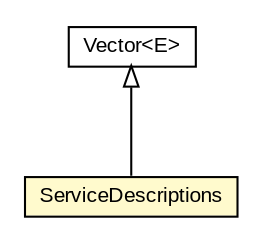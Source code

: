 #!/usr/local/bin/dot
#
# Class diagram 
# Generated by UMLGraph version 5.3 (http://www.umlgraph.org/)
#

digraph G {
	edge [fontname="arial",fontsize=10,labelfontname="arial",labelfontsize=10];
	node [fontname="arial",fontsize=10,shape=plaintext];
	nodesep=0.25;
	ranksep=0.5;
	// context.arch.service.helper.ServiceDescriptions
	c30121 [label=<<table title="context.arch.service.helper.ServiceDescriptions" border="0" cellborder="1" cellspacing="0" cellpadding="2" port="p" bgcolor="lemonChiffon" href="./ServiceDescriptions.html">
		<tr><td><table border="0" cellspacing="0" cellpadding="1">
<tr><td align="center" balign="center"> ServiceDescriptions </td></tr>
		</table></td></tr>
		</table>>, fontname="arial", fontcolor="black", fontsize=10.0];
	//context.arch.service.helper.ServiceDescriptions extends java.util.Vector<context.arch.service.helper.ServiceDescription>
	c30475:p -> c30121:p [dir=back,arrowtail=empty];
	// java.util.Vector<E>
	c30475 [label=<<table title="java.util.Vector" border="0" cellborder="1" cellspacing="0" cellpadding="2" port="p" href="http://java.sun.com/j2se/1.4.2/docs/api/java/util/Vector.html">
		<tr><td><table border="0" cellspacing="0" cellpadding="1">
<tr><td align="center" balign="center"> Vector&lt;E&gt; </td></tr>
		</table></td></tr>
		</table>>, fontname="arial", fontcolor="black", fontsize=10.0];
}

